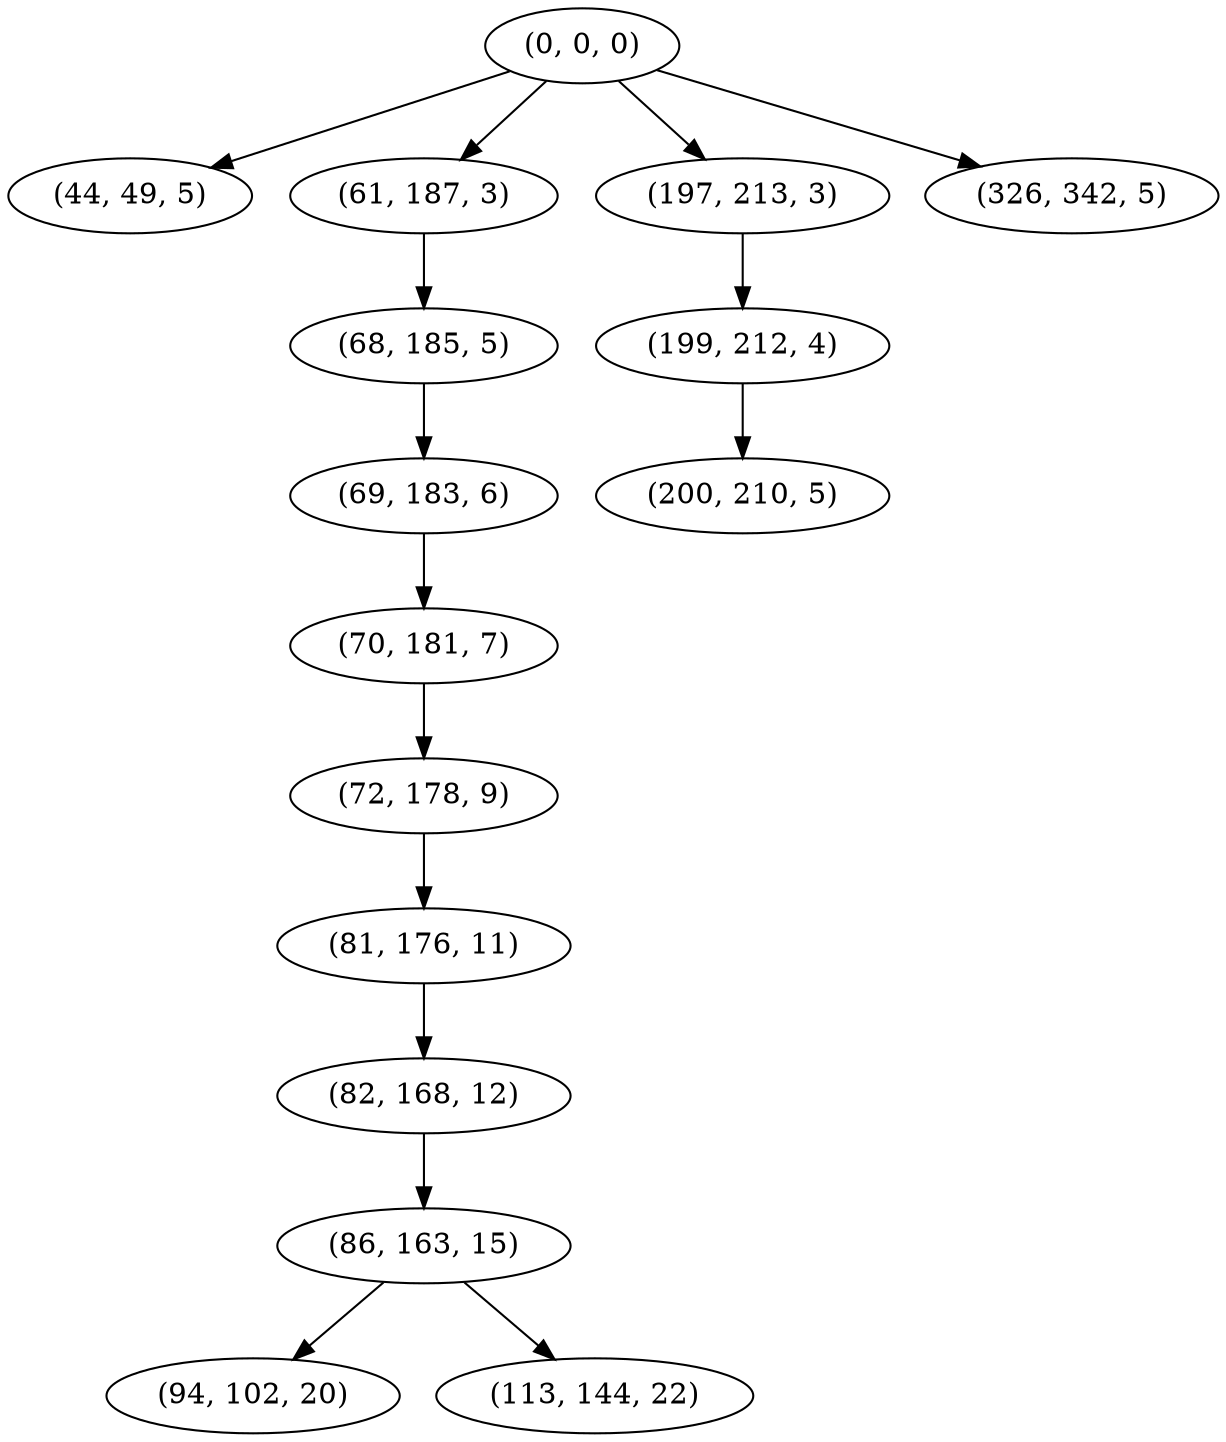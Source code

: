 digraph tree {
    "(0, 0, 0)";
    "(44, 49, 5)";
    "(61, 187, 3)";
    "(68, 185, 5)";
    "(69, 183, 6)";
    "(70, 181, 7)";
    "(72, 178, 9)";
    "(81, 176, 11)";
    "(82, 168, 12)";
    "(86, 163, 15)";
    "(94, 102, 20)";
    "(113, 144, 22)";
    "(197, 213, 3)";
    "(199, 212, 4)";
    "(200, 210, 5)";
    "(326, 342, 5)";
    "(0, 0, 0)" -> "(44, 49, 5)";
    "(0, 0, 0)" -> "(61, 187, 3)";
    "(0, 0, 0)" -> "(197, 213, 3)";
    "(0, 0, 0)" -> "(326, 342, 5)";
    "(61, 187, 3)" -> "(68, 185, 5)";
    "(68, 185, 5)" -> "(69, 183, 6)";
    "(69, 183, 6)" -> "(70, 181, 7)";
    "(70, 181, 7)" -> "(72, 178, 9)";
    "(72, 178, 9)" -> "(81, 176, 11)";
    "(81, 176, 11)" -> "(82, 168, 12)";
    "(82, 168, 12)" -> "(86, 163, 15)";
    "(86, 163, 15)" -> "(94, 102, 20)";
    "(86, 163, 15)" -> "(113, 144, 22)";
    "(197, 213, 3)" -> "(199, 212, 4)";
    "(199, 212, 4)" -> "(200, 210, 5)";
}
